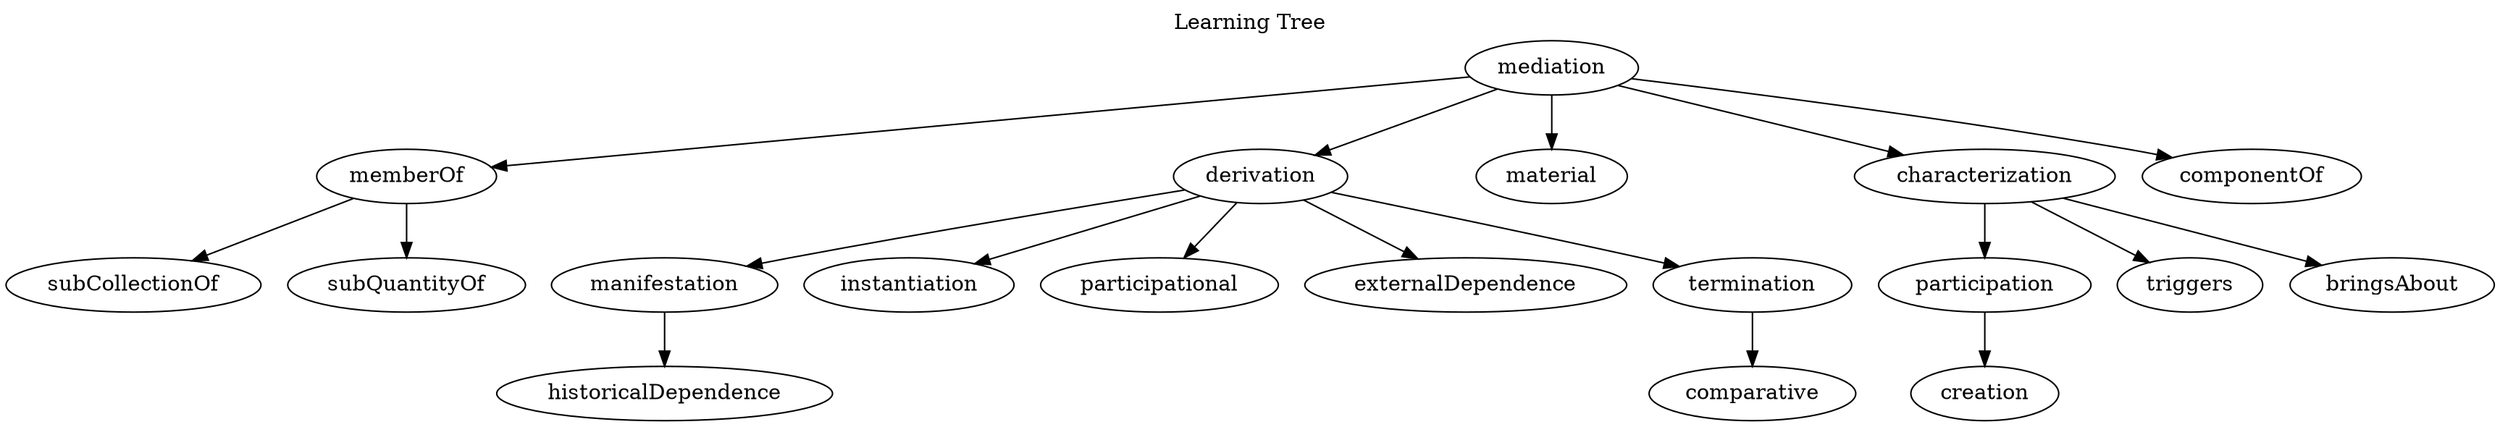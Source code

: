 strict digraph  {
label="Learning Tree";
labelloc=t;
labeljust=c;
mediation;
memberOf;
derivation;
material;
characterization;
componentOf;
subCollectionOf;
subQuantityOf;
manifestation;
instantiation;
participational;
externalDependence;
termination;
participation;
triggers;
bringsAbout;
historicalDependence;
creation;
comparative;
mediation -> memberOf;
mediation -> derivation;
mediation -> material;
mediation -> characterization;
mediation -> componentOf;
memberOf -> subCollectionOf;
memberOf -> subQuantityOf;
derivation -> manifestation;
derivation -> instantiation;
derivation -> participational;
derivation -> externalDependence;
derivation -> termination;
characterization -> participation;
characterization -> triggers;
characterization -> bringsAbout;
manifestation -> historicalDependence;
termination -> comparative;
participation -> creation;
}
